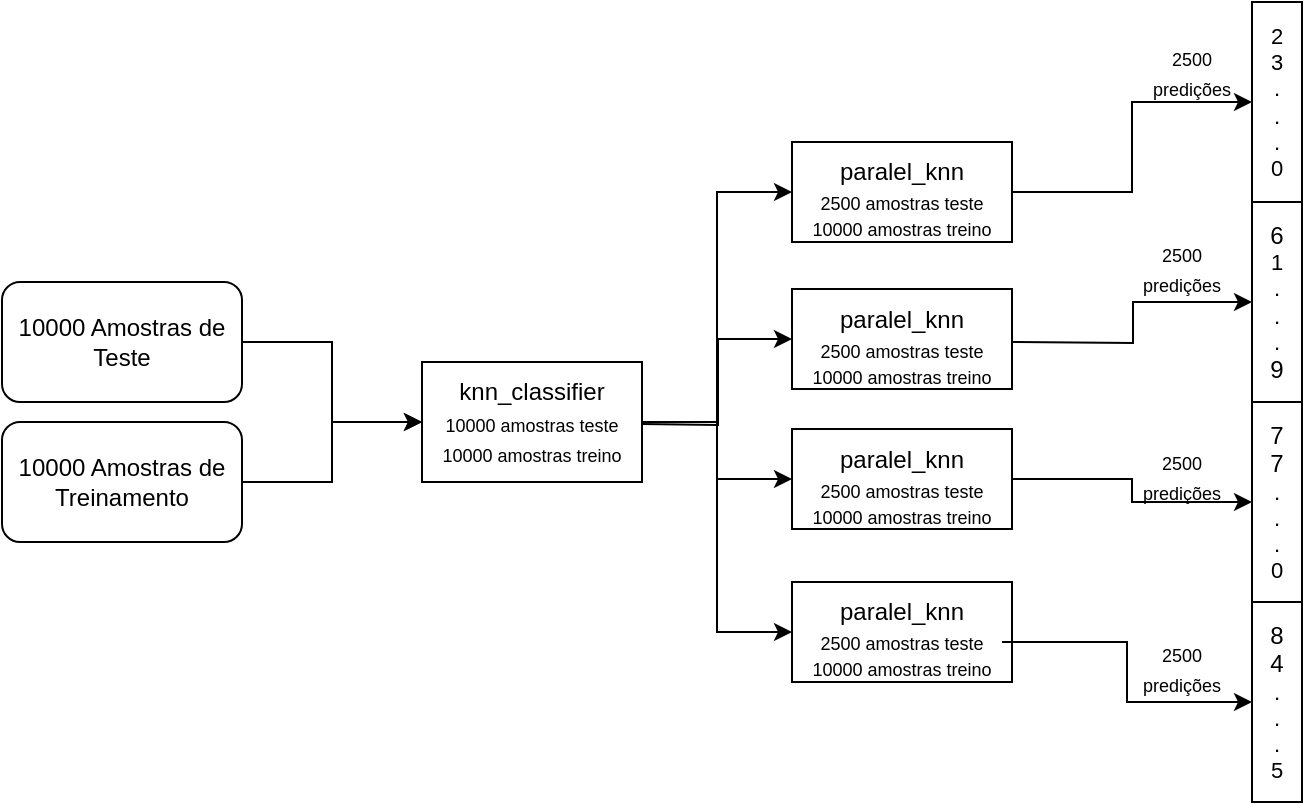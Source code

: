 <mxfile version="13.10.0"><diagram id="XPe6hz9-Rt_Zu6RKUoBo" name="Page-1"><mxGraphModel dx="1831" dy="554" grid="1" gridSize="10" guides="1" tooltips="1" connect="1" arrows="1" fold="1" page="1" pageScale="1" pageWidth="850" pageHeight="1100" math="0" shadow="0"><root><mxCell id="0"/><mxCell id="1" parent="0"/><mxCell id="LUZh6Lw3xJo_GgxkMd4b-72" style="edgeStyle=orthogonalEdgeStyle;rounded=0;orthogonalLoop=1;jettySize=auto;html=1;entryX=0;entryY=0.5;entryDx=0;entryDy=0;" edge="1" parent="1" source="LUZh6Lw3xJo_GgxkMd4b-3" target="LUZh6Lw3xJo_GgxkMd4b-4"><mxGeometry relative="1" as="geometry"/></mxCell><mxCell id="LUZh6Lw3xJo_GgxkMd4b-78" style="edgeStyle=orthogonalEdgeStyle;rounded=0;orthogonalLoop=1;jettySize=auto;html=1;entryX=0;entryY=0.5;entryDx=0;entryDy=0;" edge="1" parent="1" source="LUZh6Lw3xJo_GgxkMd4b-3" target="LUZh6Lw3xJo_GgxkMd4b-73"><mxGeometry relative="1" as="geometry"/></mxCell><mxCell id="LUZh6Lw3xJo_GgxkMd4b-92" style="edgeStyle=orthogonalEdgeStyle;rounded=0;orthogonalLoop=1;jettySize=auto;html=1;entryX=0;entryY=0.5;entryDx=0;entryDy=0;" edge="1" parent="1" source="LUZh6Lw3xJo_GgxkMd4b-3" target="LUZh6Lw3xJo_GgxkMd4b-88"><mxGeometry relative="1" as="geometry"/></mxCell><mxCell id="LUZh6Lw3xJo_GgxkMd4b-3" value="" style="rounded=0;whiteSpace=wrap;html=1;" vertex="1" parent="1"><mxGeometry x="130" y="200" width="110" height="60" as="geometry"/></mxCell><mxCell id="LUZh6Lw3xJo_GgxkMd4b-35" style="edgeStyle=orthogonalEdgeStyle;rounded=0;orthogonalLoop=1;jettySize=auto;html=1;entryX=0;entryY=0.5;entryDx=0;entryDy=0;" edge="1" parent="1" source="LUZh6Lw3xJo_GgxkMd4b-4" target="LUZh6Lw3xJo_GgxkMd4b-36"><mxGeometry relative="1" as="geometry"><mxPoint x="586.2" y="119.84" as="targetPoint"/></mxGeometry></mxCell><mxCell id="LUZh6Lw3xJo_GgxkMd4b-4" value="" style="rounded=0;whiteSpace=wrap;html=1;" vertex="1" parent="1"><mxGeometry x="315" y="90" width="110" height="50" as="geometry"/></mxCell><mxCell id="LUZh6Lw3xJo_GgxkMd4b-41" style="edgeStyle=orthogonalEdgeStyle;rounded=0;orthogonalLoop=1;jettySize=auto;html=1;entryX=0;entryY=0.5;entryDx=0;entryDy=0;" edge="1" parent="1" target="LUZh6Lw3xJo_GgxkMd4b-105"><mxGeometry relative="1" as="geometry"><mxPoint x="425" y="190" as="sourcePoint"/><mxPoint x="545" y="190" as="targetPoint"/></mxGeometry></mxCell><mxCell id="LUZh6Lw3xJo_GgxkMd4b-52" style="edgeStyle=orthogonalEdgeStyle;rounded=0;orthogonalLoop=1;jettySize=auto;html=1;entryX=0;entryY=0.5;entryDx=0;entryDy=0;" edge="1" parent="1" source="LUZh6Lw3xJo_GgxkMd4b-12" target="LUZh6Lw3xJo_GgxkMd4b-3"><mxGeometry relative="1" as="geometry"/></mxCell><mxCell id="LUZh6Lw3xJo_GgxkMd4b-12" value="10000 Amostras de Treinamento" style="rounded=1;whiteSpace=wrap;html=1;" vertex="1" parent="1"><mxGeometry x="-80" y="230" width="120" height="60" as="geometry"/></mxCell><mxCell id="LUZh6Lw3xJo_GgxkMd4b-36" value="&lt;div style=&quot;font-size: 11px&quot;&gt;&lt;font style=&quot;font-size: 11px&quot;&gt;2&lt;/font&gt;&lt;/div&gt;&lt;div style=&quot;font-size: 11px&quot;&gt;&lt;font style=&quot;font-size: 11px&quot;&gt;3&lt;/font&gt;&lt;/div&gt;&lt;div style=&quot;font-size: 11px&quot;&gt;&lt;font style=&quot;font-size: 11px&quot;&gt;.&lt;/font&gt;&lt;/div&gt;&lt;div style=&quot;font-size: 11px&quot;&gt;&lt;font style=&quot;font-size: 11px&quot;&gt;.&lt;/font&gt;&lt;/div&gt;&lt;div style=&quot;font-size: 11px&quot;&gt;&lt;font style=&quot;font-size: 11px&quot;&gt;.&lt;/font&gt;&lt;/div&gt;&lt;div style=&quot;font-size: 11px&quot;&gt;&lt;font style=&quot;font-size: 11px&quot;&gt;0&lt;/font&gt;&lt;/div&gt;" style="rounded=0;whiteSpace=wrap;html=1;" vertex="1" parent="1"><mxGeometry x="545" y="20" width="25" height="100" as="geometry"/></mxCell><mxCell id="LUZh6Lw3xJo_GgxkMd4b-54" value="&lt;font style=&quot;font-size: 9px&quot;&gt;10000 amostras treino&lt;/font&gt;" style="text;html=1;strokeColor=none;fillColor=none;align=center;verticalAlign=middle;whiteSpace=wrap;rounded=0;" vertex="1" parent="1"><mxGeometry x="135" y="236" width="100" height="20" as="geometry"/></mxCell><mxCell id="LUZh6Lw3xJo_GgxkMd4b-56" style="edgeStyle=orthogonalEdgeStyle;rounded=0;orthogonalLoop=1;jettySize=auto;html=1;entryX=0;entryY=0.5;entryDx=0;entryDy=0;" edge="1" parent="1" source="LUZh6Lw3xJo_GgxkMd4b-55" target="LUZh6Lw3xJo_GgxkMd4b-3"><mxGeometry relative="1" as="geometry"/></mxCell><mxCell id="LUZh6Lw3xJo_GgxkMd4b-55" value="10000 Amostras de Teste" style="rounded=1;whiteSpace=wrap;html=1;" vertex="1" parent="1"><mxGeometry x="-80" y="160" width="120" height="60" as="geometry"/></mxCell><mxCell id="LUZh6Lw3xJo_GgxkMd4b-59" value="knn_classifier" style="text;html=1;strokeColor=none;fillColor=none;align=center;verticalAlign=middle;whiteSpace=wrap;rounded=0;" vertex="1" parent="1"><mxGeometry x="165" y="205" width="40" height="20" as="geometry"/></mxCell><mxCell id="LUZh6Lw3xJo_GgxkMd4b-71" style="edgeStyle=orthogonalEdgeStyle;rounded=0;orthogonalLoop=1;jettySize=auto;html=1;entryX=0;entryY=0.5;entryDx=0;entryDy=0;" edge="1" parent="1" target="LUZh6Lw3xJo_GgxkMd4b-65"><mxGeometry relative="1" as="geometry"><mxPoint x="240" y="231" as="sourcePoint"/></mxGeometry></mxCell><mxCell id="LUZh6Lw3xJo_GgxkMd4b-60" value="&lt;font style=&quot;font-size: 9px&quot;&gt;10000 amostras teste&lt;/font&gt;" style="text;html=1;strokeColor=none;fillColor=none;align=center;verticalAlign=middle;whiteSpace=wrap;rounded=0;" vertex="1" parent="1"><mxGeometry x="135" y="221" width="100" height="20" as="geometry"/></mxCell><mxCell id="LUZh6Lw3xJo_GgxkMd4b-61" value="paralel_knn" style="text;html=1;strokeColor=none;fillColor=none;align=center;verticalAlign=middle;whiteSpace=wrap;rounded=0;" vertex="1" parent="1"><mxGeometry x="350" y="95" width="40" height="20" as="geometry"/></mxCell><mxCell id="LUZh6Lw3xJo_GgxkMd4b-62" value="&lt;font style=&quot;font-size: 9px&quot;&gt;2500 amostras teste&lt;/font&gt;" style="text;html=1;strokeColor=none;fillColor=none;align=center;verticalAlign=middle;whiteSpace=wrap;rounded=0;" vertex="1" parent="1"><mxGeometry x="320" y="110" width="100" height="20" as="geometry"/></mxCell><mxCell id="LUZh6Lw3xJo_GgxkMd4b-64" value="&lt;font style=&quot;font-size: 9px&quot;&gt;10000 amostras treino&lt;/font&gt;" style="text;html=1;strokeColor=none;fillColor=none;align=center;verticalAlign=middle;whiteSpace=wrap;rounded=0;" vertex="1" parent="1"><mxGeometry x="320" y="123" width="100" height="20" as="geometry"/></mxCell><mxCell id="LUZh6Lw3xJo_GgxkMd4b-65" value="" style="rounded=0;whiteSpace=wrap;html=1;" vertex="1" parent="1"><mxGeometry x="315" y="163.5" width="110" height="50" as="geometry"/></mxCell><mxCell id="LUZh6Lw3xJo_GgxkMd4b-66" value="paralel_knn" style="text;html=1;strokeColor=none;fillColor=none;align=center;verticalAlign=middle;whiteSpace=wrap;rounded=0;" vertex="1" parent="1"><mxGeometry x="350" y="168.5" width="40" height="20" as="geometry"/></mxCell><mxCell id="LUZh6Lw3xJo_GgxkMd4b-67" value="&lt;font style=&quot;font-size: 9px&quot;&gt;2500 amostras teste&lt;/font&gt;" style="text;html=1;strokeColor=none;fillColor=none;align=center;verticalAlign=middle;whiteSpace=wrap;rounded=0;" vertex="1" parent="1"><mxGeometry x="320" y="183.5" width="100" height="20" as="geometry"/></mxCell><mxCell id="LUZh6Lw3xJo_GgxkMd4b-68" value="&lt;font style=&quot;font-size: 9px&quot;&gt;10000 amostras treino&lt;/font&gt;" style="text;html=1;strokeColor=none;fillColor=none;align=center;verticalAlign=middle;whiteSpace=wrap;rounded=0;" vertex="1" parent="1"><mxGeometry x="320" y="196.5" width="100" height="20" as="geometry"/></mxCell><mxCell id="LUZh6Lw3xJo_GgxkMd4b-101" style="edgeStyle=orthogonalEdgeStyle;rounded=0;orthogonalLoop=1;jettySize=auto;html=1;exitX=1;exitY=0.5;exitDx=0;exitDy=0;entryX=0;entryY=0.5;entryDx=0;entryDy=0;" edge="1" parent="1" source="LUZh6Lw3xJo_GgxkMd4b-73" target="LUZh6Lw3xJo_GgxkMd4b-106"><mxGeometry relative="1" as="geometry"><mxPoint x="540" y="258.714" as="targetPoint"/></mxGeometry></mxCell><mxCell id="LUZh6Lw3xJo_GgxkMd4b-73" value="" style="rounded=0;whiteSpace=wrap;html=1;" vertex="1" parent="1"><mxGeometry x="315" y="233.5" width="110" height="50" as="geometry"/></mxCell><mxCell id="LUZh6Lw3xJo_GgxkMd4b-74" value="paralel_knn" style="text;html=1;strokeColor=none;fillColor=none;align=center;verticalAlign=middle;whiteSpace=wrap;rounded=0;" vertex="1" parent="1"><mxGeometry x="350" y="238.5" width="40" height="20" as="geometry"/></mxCell><mxCell id="LUZh6Lw3xJo_GgxkMd4b-75" value="&lt;font style=&quot;font-size: 9px&quot;&gt;2500 amostras teste&lt;/font&gt;" style="text;html=1;strokeColor=none;fillColor=none;align=center;verticalAlign=middle;whiteSpace=wrap;rounded=0;" vertex="1" parent="1"><mxGeometry x="320" y="253.5" width="100" height="20" as="geometry"/></mxCell><mxCell id="LUZh6Lw3xJo_GgxkMd4b-76" value="&lt;font style=&quot;font-size: 9px&quot;&gt;10000 amostras treino&lt;/font&gt;" style="text;html=1;strokeColor=none;fillColor=none;align=center;verticalAlign=middle;whiteSpace=wrap;rounded=0;" vertex="1" parent="1"><mxGeometry x="320" y="266.5" width="100" height="20" as="geometry"/></mxCell><mxCell id="LUZh6Lw3xJo_GgxkMd4b-88" value="" style="rounded=0;whiteSpace=wrap;html=1;" vertex="1" parent="1"><mxGeometry x="315" y="310" width="110" height="50" as="geometry"/></mxCell><mxCell id="LUZh6Lw3xJo_GgxkMd4b-89" value="paralel_knn" style="text;html=1;strokeColor=none;fillColor=none;align=center;verticalAlign=middle;whiteSpace=wrap;rounded=0;" vertex="1" parent="1"><mxGeometry x="350" y="315" width="40" height="20" as="geometry"/></mxCell><mxCell id="LUZh6Lw3xJo_GgxkMd4b-102" style="edgeStyle=orthogonalEdgeStyle;rounded=0;orthogonalLoop=1;jettySize=auto;html=1;entryX=0;entryY=0.5;entryDx=0;entryDy=0;" edge="1" parent="1" source="LUZh6Lw3xJo_GgxkMd4b-90" target="LUZh6Lw3xJo_GgxkMd4b-107"><mxGeometry relative="1" as="geometry"><mxPoint x="540" y="340" as="targetPoint"/></mxGeometry></mxCell><mxCell id="LUZh6Lw3xJo_GgxkMd4b-90" value="&lt;font style=&quot;font-size: 9px&quot;&gt;2500 amostras teste&lt;/font&gt;" style="text;html=1;strokeColor=none;fillColor=none;align=center;verticalAlign=middle;whiteSpace=wrap;rounded=0;" vertex="1" parent="1"><mxGeometry x="320" y="330" width="100" height="20" as="geometry"/></mxCell><mxCell id="LUZh6Lw3xJo_GgxkMd4b-91" value="&lt;font style=&quot;font-size: 9px&quot;&gt;10000 amostras treino&lt;/font&gt;" style="text;html=1;strokeColor=none;fillColor=none;align=center;verticalAlign=middle;whiteSpace=wrap;rounded=0;" vertex="1" parent="1"><mxGeometry x="320" y="343" width="100" height="20" as="geometry"/></mxCell><mxCell id="LUZh6Lw3xJo_GgxkMd4b-105" value="6&lt;div style=&quot;font-size: 11px&quot;&gt;&lt;font style=&quot;font-size: 11px&quot;&gt;1&lt;br&gt;&lt;/font&gt;&lt;/div&gt;&lt;div style=&quot;font-size: 11px&quot;&gt;&lt;font style=&quot;font-size: 11px&quot;&gt;.&lt;/font&gt;&lt;/div&gt;&lt;div style=&quot;font-size: 11px&quot;&gt;&lt;font style=&quot;font-size: 11px&quot;&gt;.&lt;/font&gt;&lt;/div&gt;&lt;div style=&quot;font-size: 11px&quot;&gt;&lt;font style=&quot;font-size: 11px&quot;&gt;.&lt;/font&gt;&lt;/div&gt;9" style="rounded=0;whiteSpace=wrap;html=1;" vertex="1" parent="1"><mxGeometry x="545" y="120" width="25" height="100" as="geometry"/></mxCell><mxCell id="LUZh6Lw3xJo_GgxkMd4b-106" value="7&lt;br&gt;7&lt;br&gt;&lt;div style=&quot;font-size: 11px&quot;&gt;&lt;font style=&quot;font-size: 11px&quot;&gt;.&lt;/font&gt;&lt;/div&gt;&lt;div style=&quot;font-size: 11px&quot;&gt;&lt;font style=&quot;font-size: 11px&quot;&gt;.&lt;/font&gt;&lt;/div&gt;&lt;div style=&quot;font-size: 11px&quot;&gt;&lt;font style=&quot;font-size: 11px&quot;&gt;.&lt;/font&gt;&lt;/div&gt;&lt;div style=&quot;font-size: 11px&quot;&gt;&lt;font style=&quot;font-size: 11px&quot;&gt;0&lt;/font&gt;&lt;/div&gt;" style="rounded=0;whiteSpace=wrap;html=1;" vertex="1" parent="1"><mxGeometry x="545" y="220" width="25" height="100" as="geometry"/></mxCell><mxCell id="LUZh6Lw3xJo_GgxkMd4b-107" value="8&lt;br&gt;4&lt;br&gt;&lt;div style=&quot;font-size: 11px&quot;&gt;&lt;font style=&quot;font-size: 11px&quot;&gt;.&lt;/font&gt;&lt;/div&gt;&lt;div style=&quot;font-size: 11px&quot;&gt;&lt;font style=&quot;font-size: 11px&quot;&gt;.&lt;/font&gt;&lt;/div&gt;&lt;div style=&quot;font-size: 11px&quot;&gt;&lt;font style=&quot;font-size: 11px&quot;&gt;.&lt;/font&gt;&lt;/div&gt;&lt;div style=&quot;font-size: 11px&quot;&gt;&lt;font style=&quot;font-size: 11px&quot;&gt;5&lt;br&gt;&lt;/font&gt;&lt;/div&gt;" style="rounded=0;whiteSpace=wrap;html=1;" vertex="1" parent="1"><mxGeometry x="545" y="320" width="25" height="100" as="geometry"/></mxCell><mxCell id="LUZh6Lw3xJo_GgxkMd4b-108" value="&lt;font style=&quot;font-size: 9px&quot;&gt;2500 predições&lt;br&gt;&lt;/font&gt;" style="text;html=1;strokeColor=none;fillColor=none;align=center;verticalAlign=middle;whiteSpace=wrap;rounded=0;" vertex="1" parent="1"><mxGeometry x="495" y="45" width="40" height="20" as="geometry"/></mxCell><mxCell id="LUZh6Lw3xJo_GgxkMd4b-109" value="&lt;font style=&quot;font-size: 9px&quot;&gt;2500 predições&lt;br&gt;&lt;/font&gt;" style="text;html=1;strokeColor=none;fillColor=none;align=center;verticalAlign=middle;whiteSpace=wrap;rounded=0;" vertex="1" parent="1"><mxGeometry x="490" y="143" width="40" height="20" as="geometry"/></mxCell><mxCell id="LUZh6Lw3xJo_GgxkMd4b-110" value="&lt;font style=&quot;font-size: 9px&quot;&gt;2500 predições&lt;br&gt;&lt;/font&gt;" style="text;html=1;strokeColor=none;fillColor=none;align=center;verticalAlign=middle;whiteSpace=wrap;rounded=0;" vertex="1" parent="1"><mxGeometry x="490" y="246.5" width="40" height="20" as="geometry"/></mxCell><mxCell id="LUZh6Lw3xJo_GgxkMd4b-111" value="&lt;font style=&quot;font-size: 9px&quot;&gt;2500 predições&lt;br&gt;&lt;/font&gt;" style="text;html=1;strokeColor=none;fillColor=none;align=center;verticalAlign=middle;whiteSpace=wrap;rounded=0;" vertex="1" parent="1"><mxGeometry x="490" y="343" width="40" height="20" as="geometry"/></mxCell></root></mxGraphModel></diagram></mxfile>